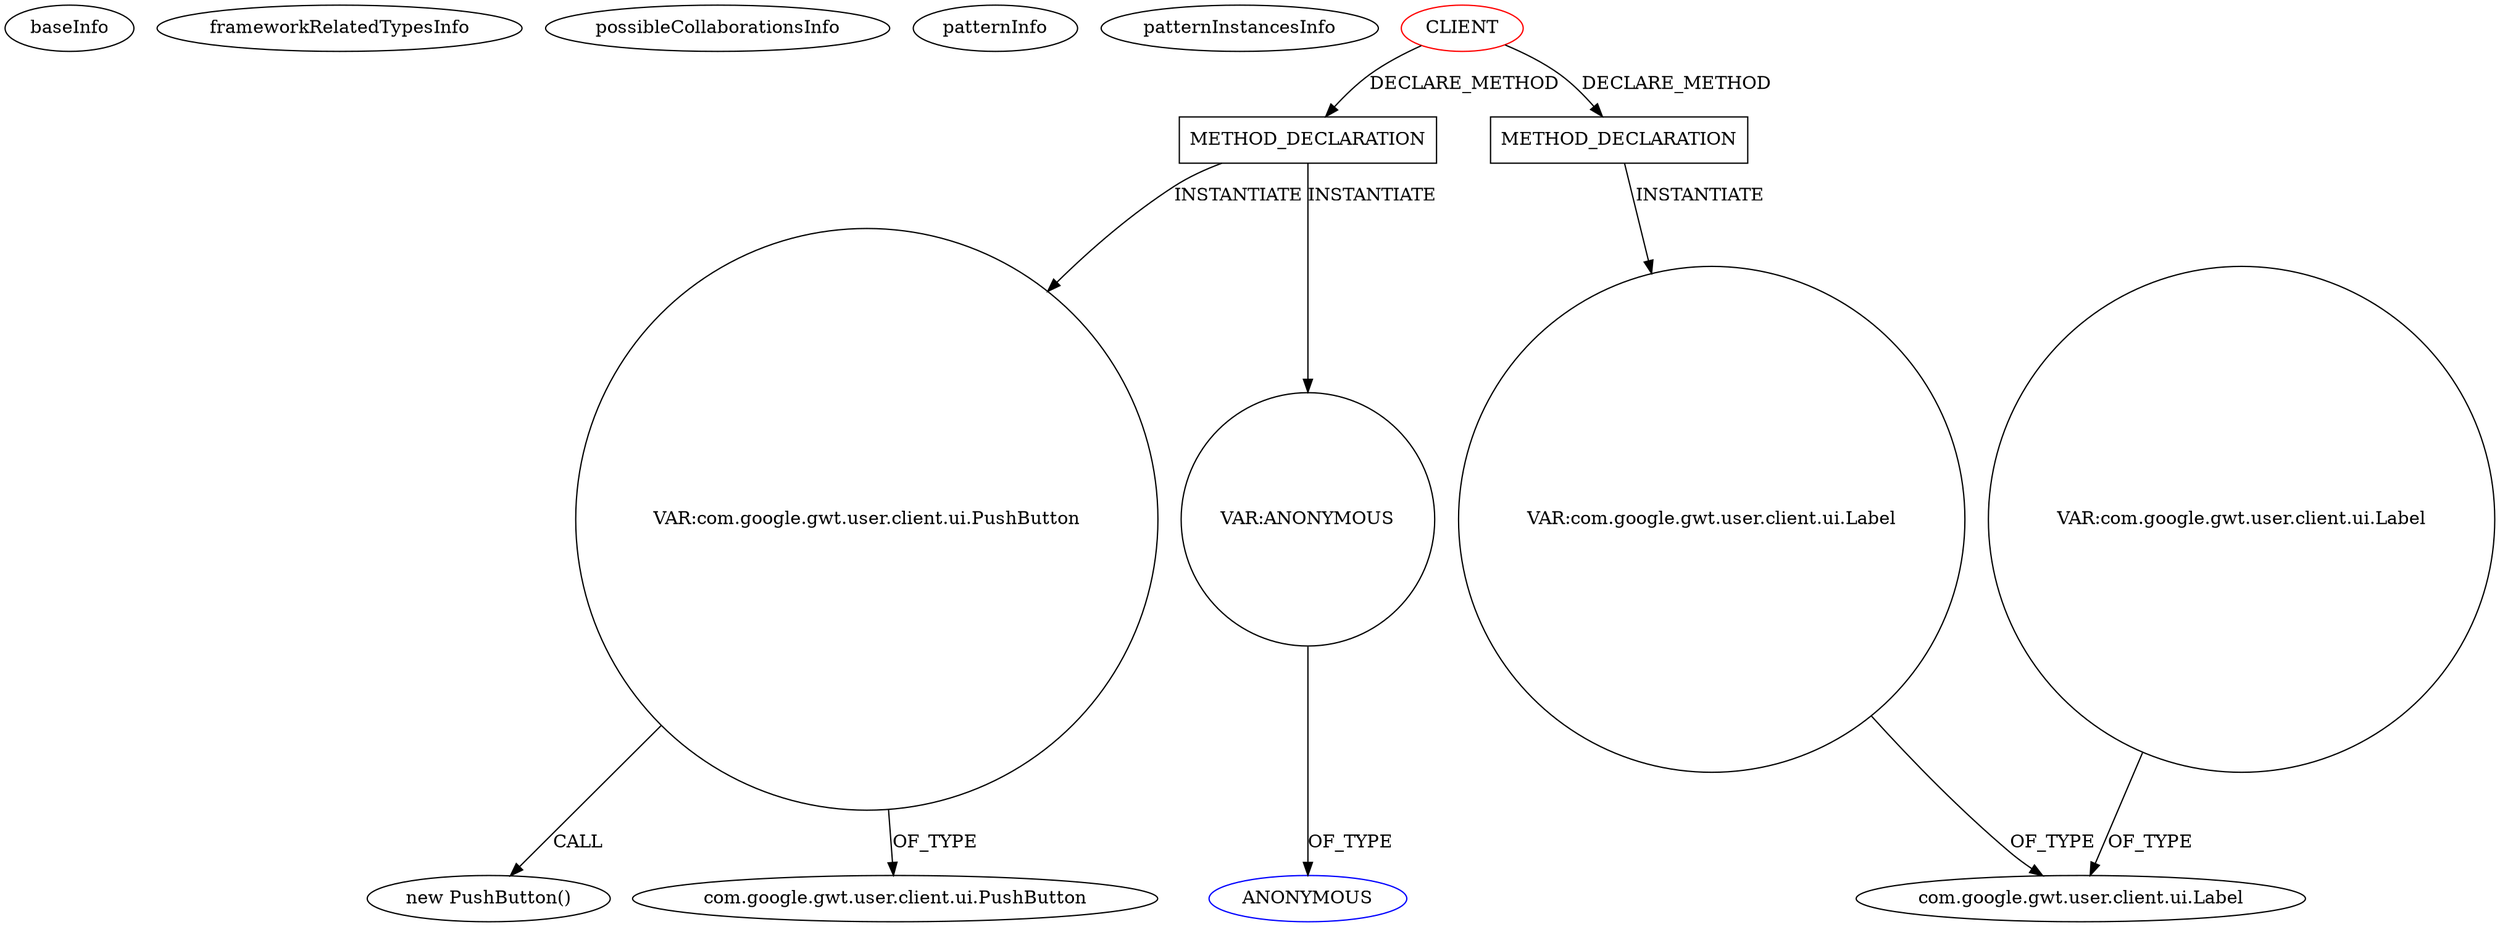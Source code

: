 digraph {
baseInfo[graphId=1334,category="pattern",isAnonymous=false,possibleRelation=false]
frameworkRelatedTypesInfo[]
possibleCollaborationsInfo[]
patternInfo[frequency=2.0,patternRootClient=0]
patternInstancesInfo[0="bobvash-Resolution-Tracker~/bobvash-Resolution-Tracker/Resolution-Tracker-master/ResolutionTracker/src/com/bobvash/resolutiontracker/client/ResolutionDayWidget.java~ResolutionDayWidget~867",1="woox-serverapp~/woox-serverapp/serverapp-master/src/wooxes/net/client/Serverapp.java~Serverapp~4647"]
55[label="new PushButton()",vertexType="CONSTRUCTOR_CALL",isFrameworkType=false]
56[label="VAR:com.google.gwt.user.client.ui.PushButton",vertexType="VARIABLE_EXPRESION",isFrameworkType=false,shape=circle]
19[label="METHOD_DECLARATION",vertexType="CLIENT_METHOD_DECLARATION",isFrameworkType=false,shape=box]
0[label="CLIENT",vertexType="ROOT_CLIENT_CLASS_DECLARATION",isFrameworkType=false,color=red]
81[label="VAR:ANONYMOUS",vertexType="VARIABLE_EXPRESION",isFrameworkType=false,shape=circle]
82[label="ANONYMOUS",vertexType="REFERENCE_ANONYMOUS_DECLARATION",isFrameworkType=false,color=blue]
51[label="com.google.gwt.user.client.ui.PushButton",vertexType="FRAMEWORK_CLASS_TYPE",isFrameworkType=false]
97[label="METHOD_DECLARATION",vertexType="CLIENT_METHOD_DECLARATION",isFrameworkType=false,shape=box]
154[label="VAR:com.google.gwt.user.client.ui.Label",vertexType="VARIABLE_EXPRESION",isFrameworkType=false,shape=circle]
123[label="com.google.gwt.user.client.ui.Label",vertexType="FRAMEWORK_CLASS_TYPE",isFrameworkType=false]
321[label="VAR:com.google.gwt.user.client.ui.Label",vertexType="VARIABLE_EXPRESION",isFrameworkType=false,shape=circle]
0->19[label="DECLARE_METHOD"]
56->55[label="CALL"]
0->97[label="DECLARE_METHOD"]
19->56[label="INSTANTIATE"]
321->123[label="OF_TYPE"]
154->123[label="OF_TYPE"]
97->154[label="INSTANTIATE"]
56->51[label="OF_TYPE"]
81->82[label="OF_TYPE"]
19->81[label="INSTANTIATE"]
}
